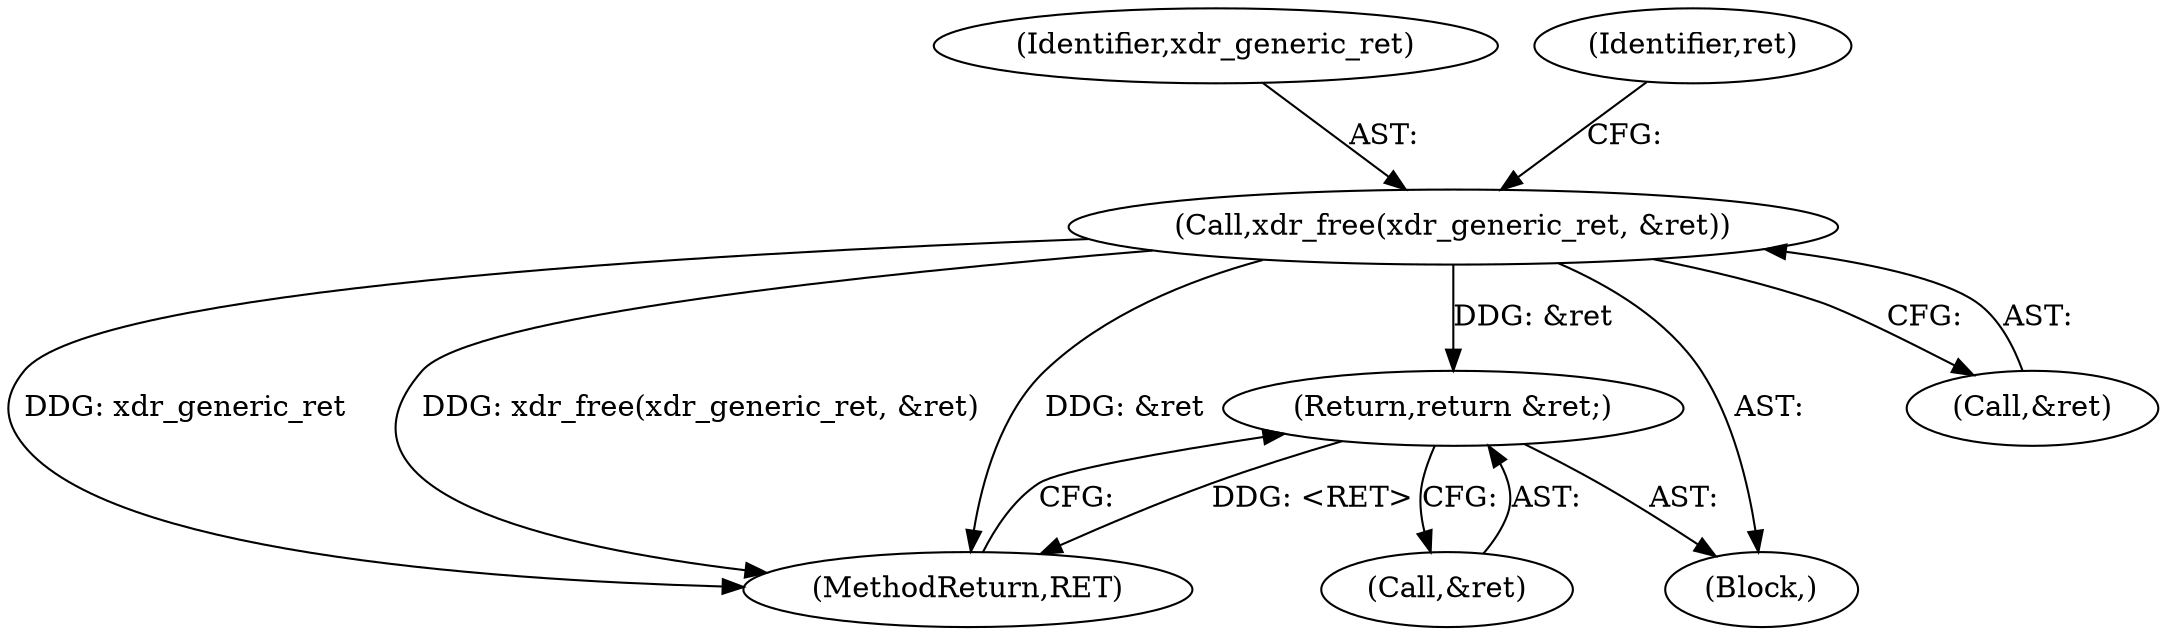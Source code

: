 digraph "0_krb5_83ed75feba32e46f736fcce0d96a0445f29b96c2@API" {
"1000120" [label="(Call,xdr_free(xdr_generic_ret, &ret))"];
"1000330" [label="(Return,return &ret;)"];
"1000330" [label="(Return,return &ret;)"];
"1000122" [label="(Call,&ret)"];
"1000333" [label="(MethodReturn,RET)"];
"1000103" [label="(Block,)"];
"1000121" [label="(Identifier,xdr_generic_ret)"];
"1000120" [label="(Call,xdr_free(xdr_generic_ret, &ret))"];
"1000331" [label="(Call,&ret)"];
"1000127" [label="(Identifier,ret)"];
"1000120" -> "1000103"  [label="AST: "];
"1000120" -> "1000122"  [label="CFG: "];
"1000121" -> "1000120"  [label="AST: "];
"1000122" -> "1000120"  [label="AST: "];
"1000127" -> "1000120"  [label="CFG: "];
"1000120" -> "1000333"  [label="DDG: xdr_generic_ret"];
"1000120" -> "1000333"  [label="DDG: xdr_free(xdr_generic_ret, &ret)"];
"1000120" -> "1000333"  [label="DDG: &ret"];
"1000120" -> "1000330"  [label="DDG: &ret"];
"1000330" -> "1000103"  [label="AST: "];
"1000330" -> "1000331"  [label="CFG: "];
"1000331" -> "1000330"  [label="AST: "];
"1000333" -> "1000330"  [label="CFG: "];
"1000330" -> "1000333"  [label="DDG: <RET>"];
}
